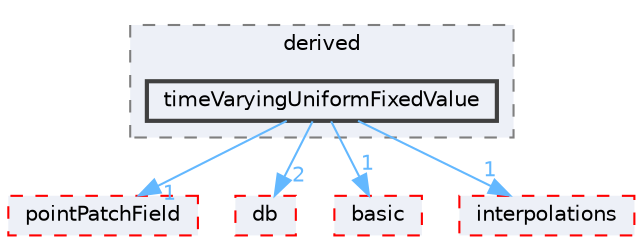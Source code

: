 digraph "src/OpenFOAM/fields/pointPatchFields/derived/timeVaryingUniformFixedValue"
{
 // LATEX_PDF_SIZE
  bgcolor="transparent";
  edge [fontname=Helvetica,fontsize=10,labelfontname=Helvetica,labelfontsize=10];
  node [fontname=Helvetica,fontsize=10,shape=box,height=0.2,width=0.4];
  compound=true
  subgraph clusterdir_700eda77dde5bdf3d333763a2bc5e635 {
    graph [ bgcolor="#edf0f7", pencolor="grey50", label="derived", fontname=Helvetica,fontsize=10 style="filled,dashed", URL="dir_700eda77dde5bdf3d333763a2bc5e635.html",tooltip=""]
  dir_b6811e1fbf2afaa5daf4883f0a0edc15 [label="timeVaryingUniformFixedValue", fillcolor="#edf0f7", color="grey25", style="filled,bold", URL="dir_b6811e1fbf2afaa5daf4883f0a0edc15.html",tooltip=""];
  }
  dir_17a9bfb76e5e1dbc9e2e32285df4aeb8 [label="pointPatchField", fillcolor="#edf0f7", color="red", style="filled,dashed", URL="dir_17a9bfb76e5e1dbc9e2e32285df4aeb8.html",tooltip=""];
  dir_63c634f7a7cfd679ac26c67fb30fc32f [label="db", fillcolor="#edf0f7", color="red", style="filled,dashed", URL="dir_63c634f7a7cfd679ac26c67fb30fc32f.html",tooltip=""];
  dir_6a30703e73af3ba7ed84ebe53ffd3e12 [label="basic", fillcolor="#edf0f7", color="red", style="filled,dashed", URL="dir_6a30703e73af3ba7ed84ebe53ffd3e12.html",tooltip=""];
  dir_e764f87aebd421bcba631b254777cd25 [label="interpolations", fillcolor="#edf0f7", color="red", style="filled,dashed", URL="dir_e764f87aebd421bcba631b254777cd25.html",tooltip=""];
  dir_b6811e1fbf2afaa5daf4883f0a0edc15->dir_17a9bfb76e5e1dbc9e2e32285df4aeb8 [headlabel="1", labeldistance=1.5 headhref="dir_004049_002954.html" href="dir_004049_002954.html" color="steelblue1" fontcolor="steelblue1"];
  dir_b6811e1fbf2afaa5daf4883f0a0edc15->dir_63c634f7a7cfd679ac26c67fb30fc32f [headlabel="2", labeldistance=1.5 headhref="dir_004049_000817.html" href="dir_004049_000817.html" color="steelblue1" fontcolor="steelblue1"];
  dir_b6811e1fbf2afaa5daf4883f0a0edc15->dir_6a30703e73af3ba7ed84ebe53ffd3e12 [headlabel="1", labeldistance=1.5 headhref="dir_004049_000216.html" href="dir_004049_000216.html" color="steelblue1" fontcolor="steelblue1"];
  dir_b6811e1fbf2afaa5daf4883f0a0edc15->dir_e764f87aebd421bcba631b254777cd25 [headlabel="1", labeldistance=1.5 headhref="dir_004049_001937.html" href="dir_004049_001937.html" color="steelblue1" fontcolor="steelblue1"];
}
